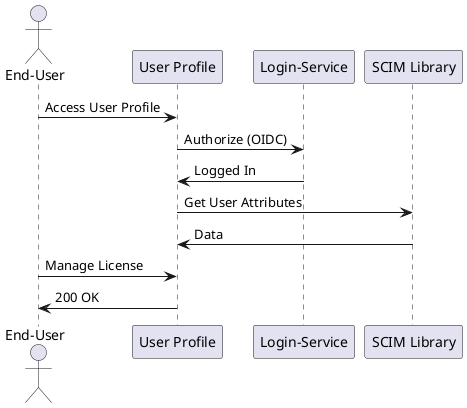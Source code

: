 @startuml
actor "End-User"
participant "User Profile"
"End-User" -> "User Profile" : Access User Profile
"User Profile" -> "Login-Service" : Authorize (OIDC)
"Login-Service" -> "User Profile" : Logged In
"User Profile" -> "SCIM Library" : Get User Attributes
"SCIM Library" -> "User Profile" : Data
"End-User"-> "User Profile" : Manage License
"User Profile" -> "End-User" : 200 OK
@enduml